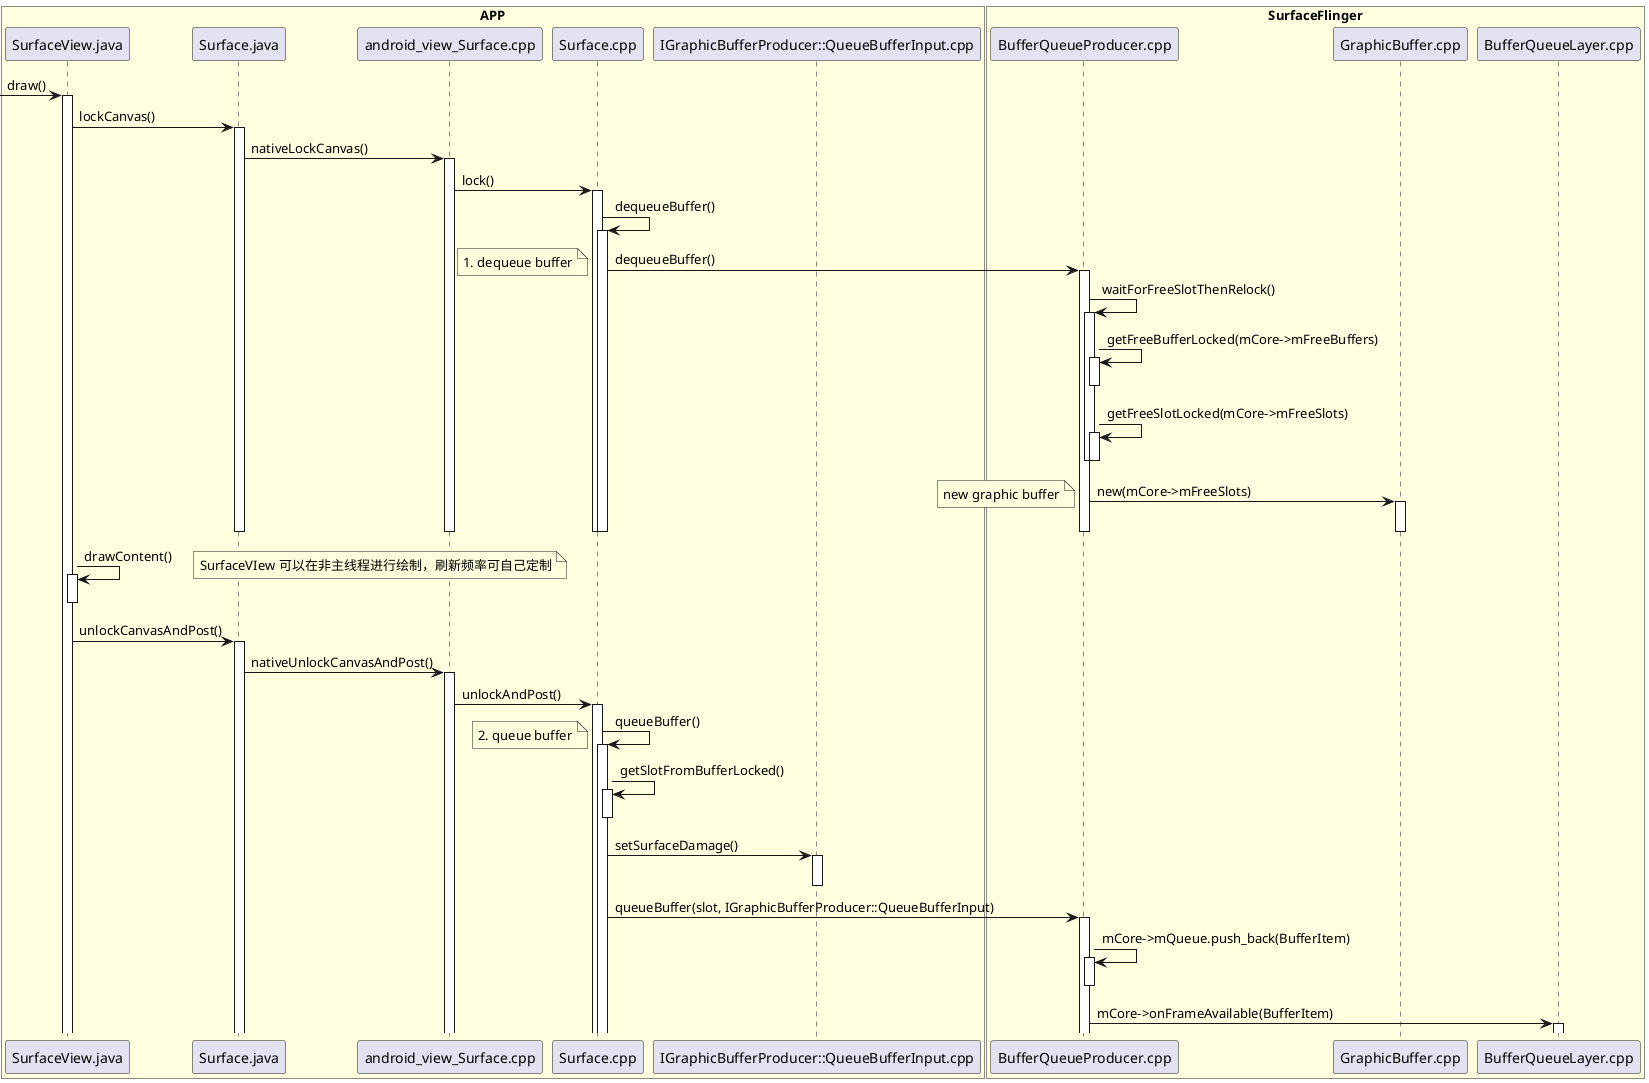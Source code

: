 @startuml

box "APP" #LightYellow
participant SurfaceView.java
participant Surface.java
participant android_view_Surface.cpp
participant Surface.cpp
participant "IGraphicBufferProducer::QueueBufferInput.cpp"
end box

box "SurfaceFlinger" #LightYellow
participant BufferQueueProducer.cpp
participant GraphicBuffer.cpp
participant BufferQueueLayer.cpp
end box

 -> SurfaceView.java:draw()
activate SurfaceView.java
'SurfaceView.java -> SurfaceView.java:drawSoftware()
'activate SurfaceView.java
SurfaceView.java -> Surface.java:lockCanvas()
activate Surface.java
Surface.java -> android_view_Surface.cpp:nativeLockCanvas()
activate android_view_Surface.cpp
android_view_Surface.cpp -> Surface.cpp:lock()
activate Surface.cpp
Surface.cpp -> Surface.cpp:dequeueBuffer()
activate Surface.cpp
Surface.cpp -> BufferQueueProducer.cpp:dequeueBuffer()
note left: 1. dequeue buffer
activate BufferQueueProducer.cpp
BufferQueueProducer.cpp -> BufferQueueProducer.cpp:waitForFreeSlotThenRelock()
activate BufferQueueProducer.cpp
BufferQueueProducer.cpp -> BufferQueueProducer.cpp:getFreeBufferLocked(mCore->mFreeBuffers)
activate BufferQueueProducer.cpp
deactivate BufferQueueProducer.cpp
BufferQueueProducer.cpp -> BufferQueueProducer.cpp:getFreeSlotLocked(mCore->mFreeSlots)
activate BufferQueueProducer.cpp
deactivate BufferQueueProducer.cpp
deactivate BufferQueueProducer.cpp
BufferQueueProducer.cpp -> GraphicBuffer.cpp:new(mCore->mFreeSlots)
activate GraphicBuffer.cpp
deactivate GraphicBuffer.cpp
deactivate BufferQueueProducer.cpp
note left : new graphic buffer
deactivate Surface.cpp
deactivate Surface.cpp
deactivate android_view_Surface.cpp
deactivate Surface.java

SurfaceView.java -> SurfaceView.java:drawContent()
activate SurfaceView.java
deactivate SurfaceView.java

note right: SurfaceVIew 可以在非主线程进行绘制，刷新频率可自己定制

SurfaceView.java -> Surface.java:unlockCanvasAndPost()
activate Surface.java
Surface.java -> android_view_Surface.cpp:nativeUnlockCanvasAndPost()
activate android_view_Surface.cpp
android_view_Surface.cpp -> Surface.cpp:unlockAndPost()
activate Surface.cpp
Surface.cpp -> Surface.cpp:queueBuffer()
note left: 2. queue buffer
activate Surface.cpp
Surface.cpp -> Surface.cpp:getSlotFromBufferLocked()
activate Surface.cpp
deactivate Surface.cpp
Surface.cpp -> "IGraphicBufferProducer::QueueBufferInput.cpp":setSurfaceDamage()
activate "IGraphicBufferProducer::QueueBufferInput.cpp"
deactivate "IGraphicBufferProducer::QueueBufferInput.cpp"
Surface.cpp -> BufferQueueProducer.cpp:queueBuffer(slot, IGraphicBufferProducer::QueueBufferInput)
activate BufferQueueProducer.cpp
BufferQueueProducer.cpp -> BufferQueueProducer.cpp:mCore->mQueue.push_back(BufferItem)
activate BufferQueueProducer.cpp
deactivate BufferQueueProducer.cpp
BufferQueueProducer.cpp -> BufferQueueLayer.cpp:mCore->onFrameAvailable(BufferItem)
activate BufferQueueLayer.cpp


@enduml